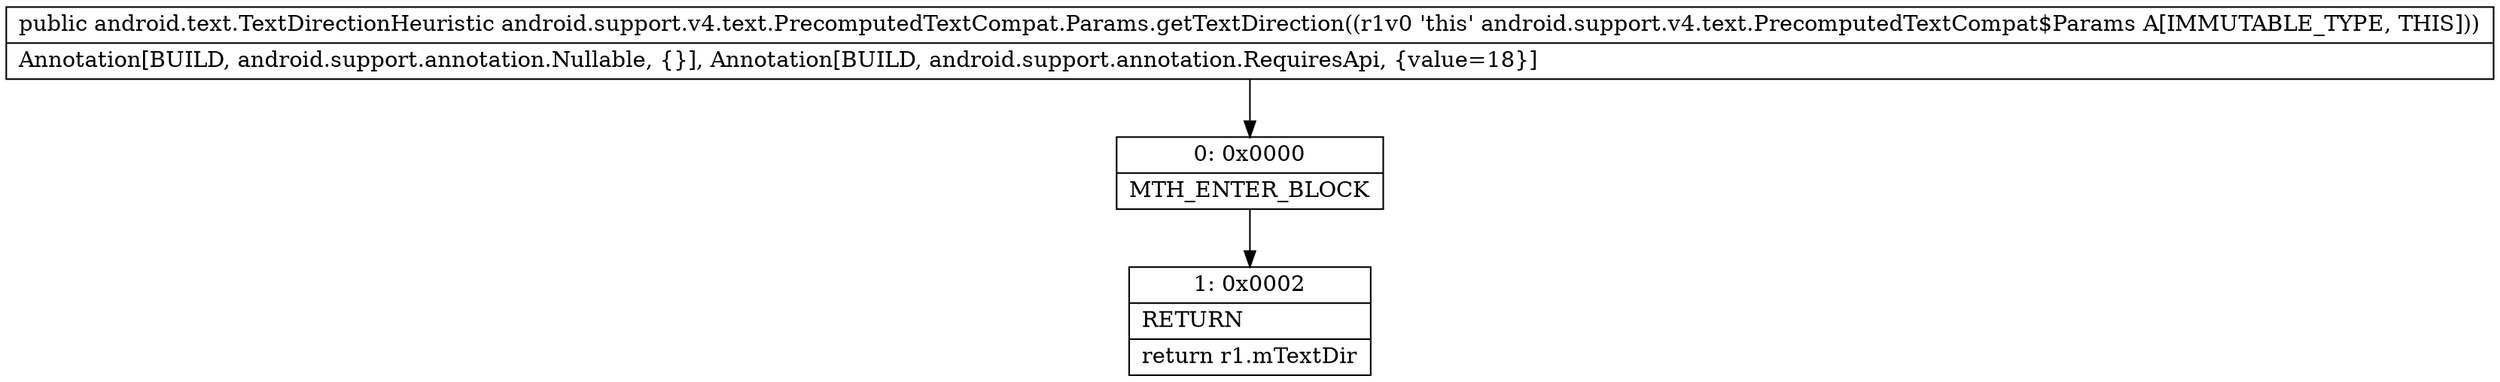 digraph "CFG forandroid.support.v4.text.PrecomputedTextCompat.Params.getTextDirection()Landroid\/text\/TextDirectionHeuristic;" {
Node_0 [shape=record,label="{0\:\ 0x0000|MTH_ENTER_BLOCK\l}"];
Node_1 [shape=record,label="{1\:\ 0x0002|RETURN\l|return r1.mTextDir\l}"];
MethodNode[shape=record,label="{public android.text.TextDirectionHeuristic android.support.v4.text.PrecomputedTextCompat.Params.getTextDirection((r1v0 'this' android.support.v4.text.PrecomputedTextCompat$Params A[IMMUTABLE_TYPE, THIS]))  | Annotation[BUILD, android.support.annotation.Nullable, \{\}], Annotation[BUILD, android.support.annotation.RequiresApi, \{value=18\}]\l}"];
MethodNode -> Node_0;
Node_0 -> Node_1;
}

